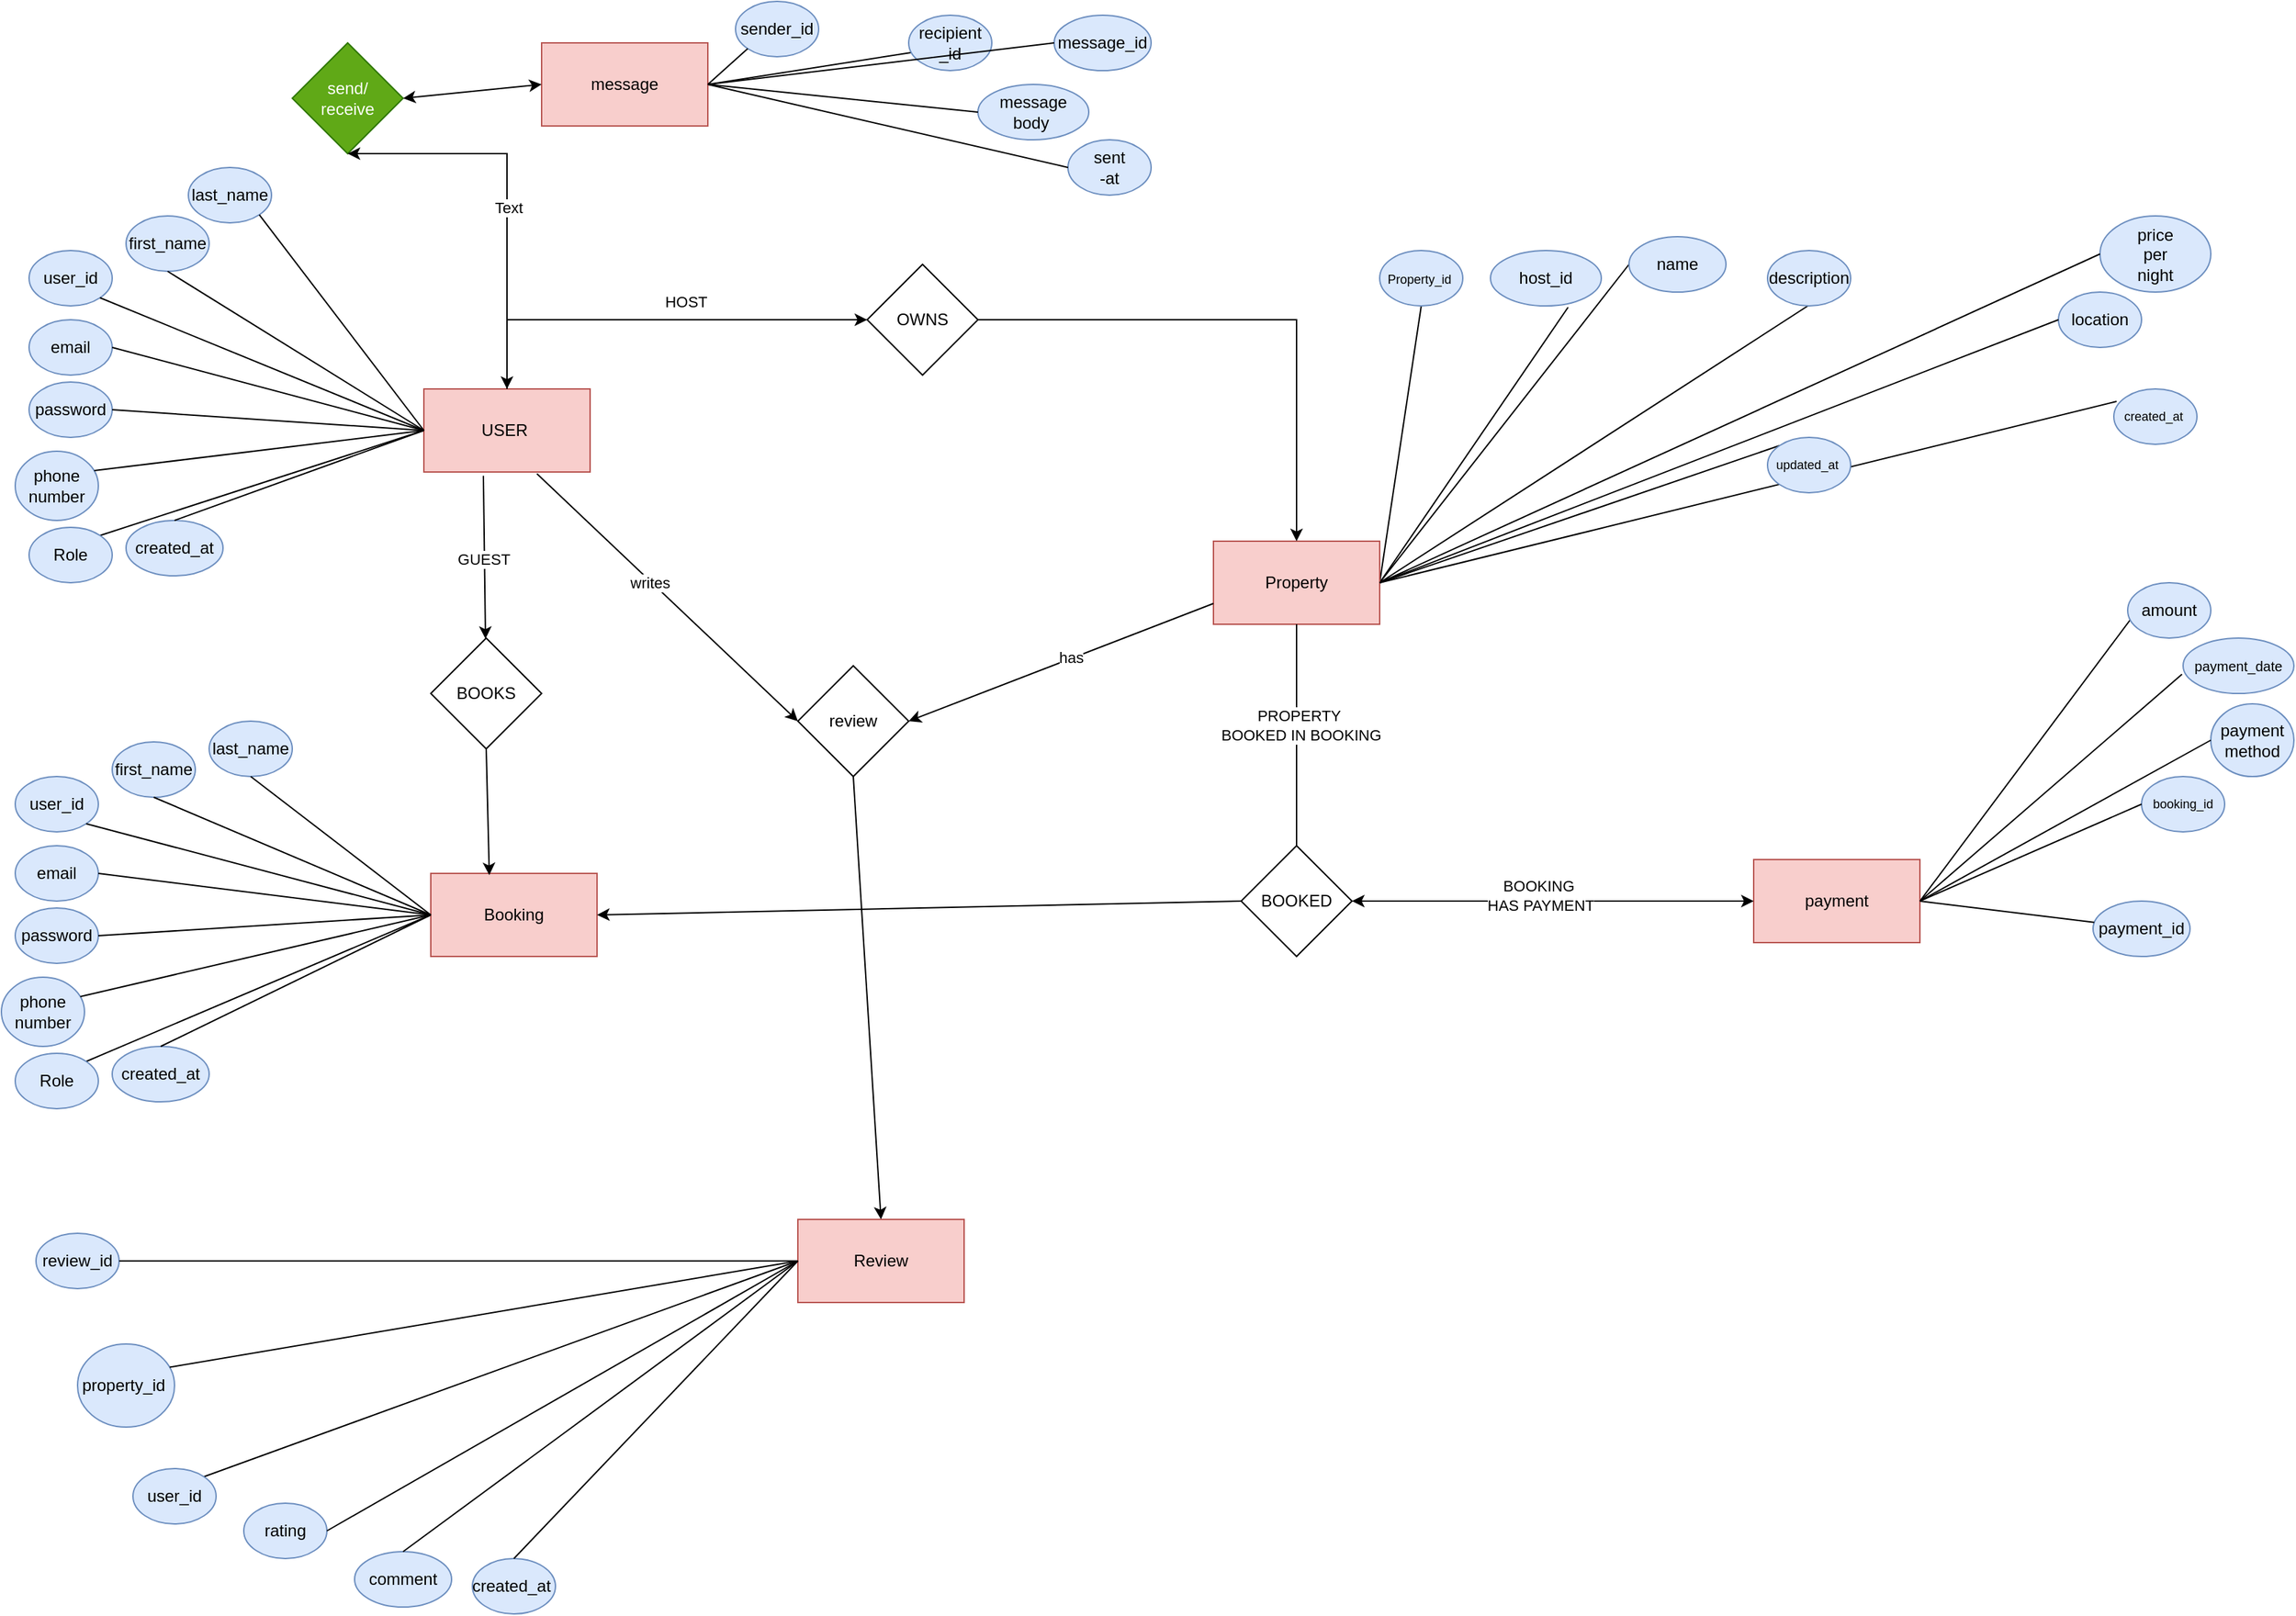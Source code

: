 <mxfile version="27.0.3">
  <diagram name="Page-1" id="lGEV1hWv-OFLLE2CirME">
    <mxGraphModel dx="1157" dy="733" grid="1" gridSize="10" guides="1" tooltips="1" connect="1" arrows="1" fold="1" page="1" pageScale="1" pageWidth="850" pageHeight="1100" math="0" shadow="0">
      <root>
        <mxCell id="0" />
        <mxCell id="1" parent="0" />
        <mxCell id="odD_A38JLa6p7S2N9CNn-136" value="" style="endArrow=classic;html=1;rounded=0;exitX=0.5;exitY=1;exitDx=0;exitDy=0;entryX=0.5;entryY=0;entryDx=0;entryDy=0;" edge="1" parent="1" source="odD_A38JLa6p7S2N9CNn-135" target="odD_A38JLa6p7S2N9CNn-80">
          <mxGeometry width="50" height="50" relative="1" as="geometry">
            <mxPoint x="825" y="810" as="sourcePoint" />
            <mxPoint x="875" y="760" as="targetPoint" />
          </mxGeometry>
        </mxCell>
        <mxCell id="odD_A38JLa6p7S2N9CNn-36" value="" style="endArrow=none;html=1;rounded=0;exitX=0;exitY=0.5;exitDx=0;exitDy=0;entryX=0;entryY=0.5;entryDx=0;entryDy=0;" edge="1" parent="1" source="odD_A38JLa6p7S2N9CNn-30" target="odD_A38JLa6p7S2N9CNn-23">
          <mxGeometry width="50" height="50" relative="1" as="geometry">
            <mxPoint x="335" y="555" as="sourcePoint" />
            <mxPoint x="461.98" y="637.02" as="targetPoint" />
            <Array as="points" />
          </mxGeometry>
        </mxCell>
        <mxCell id="odD_A38JLa6p7S2N9CNn-35" value="" style="endArrow=none;html=1;rounded=0;exitX=0.7;exitY=1.025;exitDx=0;exitDy=0;entryX=0;entryY=0.5;entryDx=0;entryDy=0;exitPerimeter=0;" edge="1" parent="1" source="odD_A38JLa6p7S2N9CNn-28" target="odD_A38JLa6p7S2N9CNn-23">
          <mxGeometry width="50" height="50" relative="1" as="geometry">
            <mxPoint x="398.02" y="382.98" as="sourcePoint" />
            <mxPoint x="525" y="465" as="targetPoint" />
            <Array as="points" />
          </mxGeometry>
        </mxCell>
        <mxCell id="odD_A38JLa6p7S2N9CNn-33" value="" style="endArrow=none;html=1;rounded=0;exitX=0.5;exitY=1;exitDx=0;exitDy=0;entryX=0;entryY=0.5;entryDx=0;entryDy=0;" edge="1" parent="1" source="odD_A38JLa6p7S2N9CNn-26" target="odD_A38JLa6p7S2N9CNn-23">
          <mxGeometry width="50" height="50" relative="1" as="geometry">
            <mxPoint x="425" y="335" as="sourcePoint" />
            <mxPoint x="445" y="475" as="targetPoint" />
            <Array as="points" />
          </mxGeometry>
        </mxCell>
        <mxCell id="odD_A38JLa6p7S2N9CNn-43" value="" style="endArrow=none;html=1;rounded=0;entryX=0.033;entryY=0.225;entryDx=0;entryDy=0;exitX=0;exitY=0.5;exitDx=0;exitDy=0;entryPerimeter=0;" edge="1" parent="1" source="odD_A38JLa6p7S2N9CNn-23" target="odD_A38JLa6p7S2N9CNn-29">
          <mxGeometry width="50" height="50" relative="1" as="geometry">
            <mxPoint x="805" y="375" as="sourcePoint" />
            <mxPoint x="964" y="436" as="targetPoint" />
            <Array as="points" />
          </mxGeometry>
        </mxCell>
        <mxCell id="odD_A38JLa6p7S2N9CNn-40" value="" style="endArrow=none;html=1;rounded=0;entryX=0;entryY=0;entryDx=0;entryDy=0;exitX=0;exitY=0.5;exitDx=0;exitDy=0;" edge="1" parent="1" source="odD_A38JLa6p7S2N9CNn-23" target="odD_A38JLa6p7S2N9CNn-39">
          <mxGeometry width="50" height="50" relative="1" as="geometry">
            <mxPoint x="875" y="435" as="sourcePoint" />
            <mxPoint x="1065" y="515" as="targetPoint" />
            <Array as="points" />
          </mxGeometry>
        </mxCell>
        <mxCell id="odD_A38JLa6p7S2N9CNn-37" value="" style="endArrow=none;html=1;rounded=0;exitX=1;exitY=0.5;exitDx=0;exitDy=0;entryX=0;entryY=0.5;entryDx=0;entryDy=0;" edge="1" parent="1" source="odD_A38JLa6p7S2N9CNn-27" target="odD_A38JLa6p7S2N9CNn-23">
          <mxGeometry width="50" height="50" relative="1" as="geometry">
            <mxPoint x="418.02" y="402.98" as="sourcePoint" />
            <mxPoint x="545" y="485" as="targetPoint" />
            <Array as="points" />
          </mxGeometry>
        </mxCell>
        <mxCell id="odD_A38JLa6p7S2N9CNn-10" value="" style="endArrow=none;html=1;rounded=0;entryX=1;entryY=0;entryDx=0;entryDy=0;exitX=0;exitY=0.5;exitDx=0;exitDy=0;" edge="1" parent="1" source="HhwE2IefwVXbn9e1Ju-8-1" target="HhwE2IefwVXbn9e1Ju-8-9">
          <mxGeometry width="50" height="50" relative="1" as="geometry">
            <mxPoint x="290" y="465" as="sourcePoint" />
            <mxPoint x="120" y="575" as="targetPoint" />
            <Array as="points" />
          </mxGeometry>
        </mxCell>
        <mxCell id="HhwE2IefwVXbn9e1Ju-8-1" value="USER&amp;nbsp;" style="rounded=0;whiteSpace=wrap;html=1;fillColor=#f8cecc;strokeColor=#b85450;" parent="1" vertex="1">
          <mxGeometry x="325" y="410" width="120" height="60" as="geometry" />
        </mxCell>
        <mxCell id="HhwE2IefwVXbn9e1Ju-8-2" value="user_id" style="ellipse;whiteSpace=wrap;html=1;fillColor=#dae8fc;strokeColor=#6c8ebf;" parent="1" vertex="1">
          <mxGeometry x="40" y="310" width="60" height="40" as="geometry" />
        </mxCell>
        <mxCell id="HhwE2IefwVXbn9e1Ju-8-3" value="email" style="ellipse;whiteSpace=wrap;html=1;fillColor=#dae8fc;strokeColor=#6c8ebf;" parent="1" vertex="1">
          <mxGeometry x="40" y="360" width="60" height="40" as="geometry" />
        </mxCell>
        <mxCell id="HhwE2IefwVXbn9e1Ju-8-6" value="first_name" style="ellipse;whiteSpace=wrap;html=1;fillColor=#dae8fc;strokeColor=#6c8ebf;" parent="1" vertex="1">
          <mxGeometry x="110" y="285" width="60" height="40" as="geometry" />
        </mxCell>
        <mxCell id="HhwE2IefwVXbn9e1Ju-8-7" value="password" style="ellipse;whiteSpace=wrap;html=1;fillColor=#dae8fc;strokeColor=#6c8ebf;" parent="1" vertex="1">
          <mxGeometry x="40" y="405" width="60" height="40" as="geometry" />
        </mxCell>
        <mxCell id="HhwE2IefwVXbn9e1Ju-8-8" value="phone&lt;div&gt;number&lt;/div&gt;" style="ellipse;whiteSpace=wrap;html=1;fillColor=#dae8fc;strokeColor=#6c8ebf;" parent="1" vertex="1">
          <mxGeometry x="30" y="455" width="60" height="50" as="geometry" />
        </mxCell>
        <mxCell id="HhwE2IefwVXbn9e1Ju-8-9" value="Role" style="ellipse;whiteSpace=wrap;html=1;fillColor=#dae8fc;strokeColor=#6c8ebf;" parent="1" vertex="1">
          <mxGeometry x="40" y="510" width="60" height="40" as="geometry" />
        </mxCell>
        <mxCell id="HhwE2IefwVXbn9e1Ju-8-10" value="created_at" style="ellipse;whiteSpace=wrap;html=1;fillColor=#dae8fc;strokeColor=#6c8ebf;" parent="1" vertex="1">
          <mxGeometry x="110" y="505" width="70" height="40" as="geometry" />
        </mxCell>
        <mxCell id="odD_A38JLa6p7S2N9CNn-1" value="last_name" style="ellipse;whiteSpace=wrap;html=1;fillColor=#dae8fc;strokeColor=#6c8ebf;" vertex="1" parent="1">
          <mxGeometry x="155" y="250" width="60" height="40" as="geometry" />
        </mxCell>
        <mxCell id="odD_A38JLa6p7S2N9CNn-3" value="" style="endArrow=none;html=1;rounded=0;exitX=1;exitY=1;exitDx=0;exitDy=0;entryX=0;entryY=0.5;entryDx=0;entryDy=0;" edge="1" parent="1" source="odD_A38JLa6p7S2N9CNn-1" target="HhwE2IefwVXbn9e1Ju-8-1">
          <mxGeometry width="50" height="50" relative="1" as="geometry">
            <mxPoint x="210" y="310" as="sourcePoint" />
            <mxPoint x="456.98" y="407.02" as="targetPoint" />
            <Array as="points" />
          </mxGeometry>
        </mxCell>
        <mxCell id="odD_A38JLa6p7S2N9CNn-4" value="" style="endArrow=none;html=1;rounded=0;exitX=1;exitY=1;exitDx=0;exitDy=0;entryX=0;entryY=0.5;entryDx=0;entryDy=0;" edge="1" parent="1" source="HhwE2IefwVXbn9e1Ju-8-2" target="HhwE2IefwVXbn9e1Ju-8-1">
          <mxGeometry width="50" height="50" relative="1" as="geometry">
            <mxPoint x="110.98" y="363" as="sourcePoint" />
            <mxPoint x="250" y="455" as="targetPoint" />
            <Array as="points" />
          </mxGeometry>
        </mxCell>
        <mxCell id="odD_A38JLa6p7S2N9CNn-5" value="" style="endArrow=none;html=1;rounded=0;exitX=0.5;exitY=1;exitDx=0;exitDy=0;entryX=0;entryY=0.5;entryDx=0;entryDy=0;" edge="1" parent="1" source="HhwE2IefwVXbn9e1Ju-8-6" target="HhwE2IefwVXbn9e1Ju-8-1">
          <mxGeometry width="50" height="50" relative="1" as="geometry">
            <mxPoint x="240" y="325" as="sourcePoint" />
            <mxPoint x="260" y="465" as="targetPoint" />
            <Array as="points" />
          </mxGeometry>
        </mxCell>
        <mxCell id="odD_A38JLa6p7S2N9CNn-6" value="" style="endArrow=none;html=1;rounded=0;exitX=1;exitY=0.5;exitDx=0;exitDy=0;entryX=0;entryY=0.5;entryDx=0;entryDy=0;" edge="1" parent="1" source="HhwE2IefwVXbn9e1Ju-8-3" target="HhwE2IefwVXbn9e1Ju-8-1">
          <mxGeometry width="50" height="50" relative="1" as="geometry">
            <mxPoint x="120" y="395" as="sourcePoint" />
            <mxPoint x="240" y="445" as="targetPoint" />
            <Array as="points" />
          </mxGeometry>
        </mxCell>
        <mxCell id="odD_A38JLa6p7S2N9CNn-7" value="" style="endArrow=none;html=1;rounded=0;exitX=0.95;exitY=0.28;exitDx=0;exitDy=0;entryX=0;entryY=0.5;entryDx=0;entryDy=0;exitPerimeter=0;" edge="1" parent="1" source="HhwE2IefwVXbn9e1Ju-8-8" target="HhwE2IefwVXbn9e1Ju-8-1">
          <mxGeometry width="50" height="50" relative="1" as="geometry">
            <mxPoint x="120" y="495" as="sourcePoint" />
            <mxPoint x="340" y="455" as="targetPoint" />
            <Array as="points" />
          </mxGeometry>
        </mxCell>
        <mxCell id="odD_A38JLa6p7S2N9CNn-8" value="" style="endArrow=none;html=1;rounded=0;exitX=0.5;exitY=0;exitDx=0;exitDy=0;entryX=0;entryY=0.5;entryDx=0;entryDy=0;" edge="1" parent="1" source="HhwE2IefwVXbn9e1Ju-8-10" target="HhwE2IefwVXbn9e1Ju-8-1">
          <mxGeometry width="50" height="50" relative="1" as="geometry">
            <mxPoint x="150" y="545" as="sourcePoint" />
            <mxPoint x="276.98" y="627.02" as="targetPoint" />
            <Array as="points" />
          </mxGeometry>
        </mxCell>
        <mxCell id="odD_A38JLa6p7S2N9CNn-9" value="" style="endArrow=none;html=1;rounded=0;exitX=1;exitY=0.5;exitDx=0;exitDy=0;entryX=0;entryY=0.5;entryDx=0;entryDy=0;" edge="1" parent="1" source="HhwE2IefwVXbn9e1Ju-8-7" target="HhwE2IefwVXbn9e1Ju-8-1">
          <mxGeometry width="50" height="50" relative="1" as="geometry">
            <mxPoint x="120" y="445" as="sourcePoint" />
            <mxPoint x="360" y="475" as="targetPoint" />
            <Array as="points" />
          </mxGeometry>
        </mxCell>
        <mxCell id="odD_A38JLa6p7S2N9CNn-23" value="Property" style="rounded=0;whiteSpace=wrap;html=1;fillColor=#f8cecc;strokeColor=#b85450;direction=west;" vertex="1" parent="1">
          <mxGeometry x="895" y="520" width="120" height="60" as="geometry" />
        </mxCell>
        <mxCell id="odD_A38JLa6p7S2N9CNn-24" value="location" style="ellipse;whiteSpace=wrap;html=1;fillColor=#dae8fc;strokeColor=#6c8ebf;" vertex="1" parent="1">
          <mxGeometry x="1505" y="340" width="60" height="40" as="geometry" />
        </mxCell>
        <mxCell id="odD_A38JLa6p7S2N9CNn-25" value="price&lt;div&gt;per&lt;/div&gt;&lt;div&gt;night&lt;/div&gt;" style="ellipse;whiteSpace=wrap;html=1;fillColor=#dae8fc;strokeColor=#6c8ebf;" vertex="1" parent="1">
          <mxGeometry x="1535" y="285" width="80" height="55" as="geometry" />
        </mxCell>
        <mxCell id="odD_A38JLa6p7S2N9CNn-26" value="&lt;font style=&quot;font-size: 9px;&quot;&gt;Property_id&amp;nbsp;&lt;/font&gt;" style="ellipse;whiteSpace=wrap;html=1;fillColor=#dae8fc;strokeColor=#6c8ebf;" vertex="1" parent="1">
          <mxGeometry x="1015" y="310" width="60" height="40" as="geometry" />
        </mxCell>
        <mxCell id="odD_A38JLa6p7S2N9CNn-27" value="description" style="ellipse;whiteSpace=wrap;html=1;fillColor=#dae8fc;strokeColor=#6c8ebf;" vertex="1" parent="1">
          <mxGeometry x="1295" y="310" width="60" height="40" as="geometry" />
        </mxCell>
        <mxCell id="odD_A38JLa6p7S2N9CNn-28" value="host_id" style="ellipse;whiteSpace=wrap;html=1;fillColor=#dae8fc;strokeColor=#6c8ebf;" vertex="1" parent="1">
          <mxGeometry x="1095" y="310" width="80" height="40" as="geometry" />
        </mxCell>
        <mxCell id="odD_A38JLa6p7S2N9CNn-29" value="created_at&amp;nbsp;" style="ellipse;whiteSpace=wrap;html=1;fillColor=#dae8fc;strokeColor=#6c8ebf;fontSize=9;" vertex="1" parent="1">
          <mxGeometry x="1545" y="410" width="60" height="40" as="geometry" />
        </mxCell>
        <mxCell id="odD_A38JLa6p7S2N9CNn-30" value="name" style="ellipse;whiteSpace=wrap;html=1;fillColor=#dae8fc;strokeColor=#6c8ebf;" vertex="1" parent="1">
          <mxGeometry x="1195" y="300" width="70" height="40" as="geometry" />
        </mxCell>
        <mxCell id="odD_A38JLa6p7S2N9CNn-32" value="" style="endArrow=none;html=1;rounded=0;exitX=0;exitY=0.5;exitDx=0;exitDy=0;entryX=0;entryY=0.5;entryDx=0;entryDy=0;" edge="1" parent="1" source="odD_A38JLa6p7S2N9CNn-24" target="odD_A38JLa6p7S2N9CNn-23">
          <mxGeometry width="50" height="50" relative="1" as="geometry">
            <mxPoint x="368.02" y="352.98" as="sourcePoint" />
            <mxPoint x="435" y="465" as="targetPoint" />
            <Array as="points" />
          </mxGeometry>
        </mxCell>
        <mxCell id="odD_A38JLa6p7S2N9CNn-34" value="" style="endArrow=none;html=1;rounded=0;exitX=0;exitY=0.5;exitDx=0;exitDy=0;entryX=0;entryY=0.5;entryDx=0;entryDy=0;" edge="1" parent="1" source="odD_A38JLa6p7S2N9CNn-25" target="odD_A38JLa6p7S2N9CNn-23">
          <mxGeometry width="50" height="50" relative="1" as="geometry">
            <mxPoint x="315" y="363.99" as="sourcePoint" />
            <mxPoint x="425" y="455" as="targetPoint" />
            <Array as="points" />
          </mxGeometry>
        </mxCell>
        <mxCell id="odD_A38JLa6p7S2N9CNn-39" value="updated_at&amp;nbsp;" style="ellipse;whiteSpace=wrap;html=1;fillColor=#dae8fc;strokeColor=#6c8ebf;fontSize=9;" vertex="1" parent="1">
          <mxGeometry x="1295" y="445" width="60" height="40" as="geometry" />
        </mxCell>
        <mxCell id="odD_A38JLa6p7S2N9CNn-44" value="" style="endArrow=none;html=1;rounded=0;entryX=1;entryY=0;entryDx=0;entryDy=0;exitX=0;exitY=0.5;exitDx=0;exitDy=0;" edge="1" parent="1" source="odD_A38JLa6p7S2N9CNn-45" target="odD_A38JLa6p7S2N9CNn-51">
          <mxGeometry width="50" height="50" relative="1" as="geometry">
            <mxPoint x="280" y="845" as="sourcePoint" />
            <mxPoint x="110" y="955" as="targetPoint" />
            <Array as="points" />
          </mxGeometry>
        </mxCell>
        <mxCell id="odD_A38JLa6p7S2N9CNn-45" value="Booking" style="rounded=0;whiteSpace=wrap;html=1;fillColor=#f8cecc;strokeColor=#b85450;" vertex="1" parent="1">
          <mxGeometry x="330" y="760" width="120" height="60" as="geometry" />
        </mxCell>
        <mxCell id="odD_A38JLa6p7S2N9CNn-46" value="user_id" style="ellipse;whiteSpace=wrap;html=1;fillColor=#dae8fc;strokeColor=#6c8ebf;" vertex="1" parent="1">
          <mxGeometry x="30" y="690" width="60" height="40" as="geometry" />
        </mxCell>
        <mxCell id="odD_A38JLa6p7S2N9CNn-47" value="email" style="ellipse;whiteSpace=wrap;html=1;fillColor=#dae8fc;strokeColor=#6c8ebf;" vertex="1" parent="1">
          <mxGeometry x="30" y="740" width="60" height="40" as="geometry" />
        </mxCell>
        <mxCell id="odD_A38JLa6p7S2N9CNn-48" value="first_name" style="ellipse;whiteSpace=wrap;html=1;fillColor=#dae8fc;strokeColor=#6c8ebf;" vertex="1" parent="1">
          <mxGeometry x="100" y="665" width="60" height="40" as="geometry" />
        </mxCell>
        <mxCell id="odD_A38JLa6p7S2N9CNn-49" value="password" style="ellipse;whiteSpace=wrap;html=1;fillColor=#dae8fc;strokeColor=#6c8ebf;" vertex="1" parent="1">
          <mxGeometry x="30" y="785" width="60" height="40" as="geometry" />
        </mxCell>
        <mxCell id="odD_A38JLa6p7S2N9CNn-50" value="phone&lt;div&gt;number&lt;/div&gt;" style="ellipse;whiteSpace=wrap;html=1;fillColor=#dae8fc;strokeColor=#6c8ebf;" vertex="1" parent="1">
          <mxGeometry x="20" y="835" width="60" height="50" as="geometry" />
        </mxCell>
        <mxCell id="odD_A38JLa6p7S2N9CNn-51" value="Role" style="ellipse;whiteSpace=wrap;html=1;fillColor=#dae8fc;strokeColor=#6c8ebf;" vertex="1" parent="1">
          <mxGeometry x="30" y="890" width="60" height="40" as="geometry" />
        </mxCell>
        <mxCell id="odD_A38JLa6p7S2N9CNn-52" value="created_at" style="ellipse;whiteSpace=wrap;html=1;fillColor=#dae8fc;strokeColor=#6c8ebf;" vertex="1" parent="1">
          <mxGeometry x="100" y="885" width="70" height="40" as="geometry" />
        </mxCell>
        <mxCell id="odD_A38JLa6p7S2N9CNn-53" value="last_name" style="ellipse;whiteSpace=wrap;html=1;fillColor=#dae8fc;strokeColor=#6c8ebf;" vertex="1" parent="1">
          <mxGeometry x="170" y="650" width="60" height="40" as="geometry" />
        </mxCell>
        <mxCell id="odD_A38JLa6p7S2N9CNn-54" value="" style="endArrow=none;html=1;rounded=0;exitX=0.5;exitY=1;exitDx=0;exitDy=0;entryX=0;entryY=0.5;entryDx=0;entryDy=0;" edge="1" parent="1" source="odD_A38JLa6p7S2N9CNn-53" target="odD_A38JLa6p7S2N9CNn-45">
          <mxGeometry width="50" height="50" relative="1" as="geometry">
            <mxPoint x="200" y="695" as="sourcePoint" />
            <mxPoint x="446.98" y="787.02" as="targetPoint" />
            <Array as="points" />
          </mxGeometry>
        </mxCell>
        <mxCell id="odD_A38JLa6p7S2N9CNn-55" value="" style="endArrow=none;html=1;rounded=0;exitX=1;exitY=1;exitDx=0;exitDy=0;entryX=0;entryY=0.5;entryDx=0;entryDy=0;" edge="1" parent="1" source="odD_A38JLa6p7S2N9CNn-46" target="odD_A38JLa6p7S2N9CNn-45">
          <mxGeometry width="50" height="50" relative="1" as="geometry">
            <mxPoint x="100.98" y="743" as="sourcePoint" />
            <mxPoint x="240" y="835" as="targetPoint" />
            <Array as="points" />
          </mxGeometry>
        </mxCell>
        <mxCell id="odD_A38JLa6p7S2N9CNn-56" value="" style="endArrow=none;html=1;rounded=0;exitX=0.5;exitY=1;exitDx=0;exitDy=0;entryX=0;entryY=0.5;entryDx=0;entryDy=0;" edge="1" parent="1" source="odD_A38JLa6p7S2N9CNn-48" target="odD_A38JLa6p7S2N9CNn-45">
          <mxGeometry width="50" height="50" relative="1" as="geometry">
            <mxPoint x="230" y="705" as="sourcePoint" />
            <mxPoint x="250" y="845" as="targetPoint" />
            <Array as="points" />
          </mxGeometry>
        </mxCell>
        <mxCell id="odD_A38JLa6p7S2N9CNn-57" value="" style="endArrow=none;html=1;rounded=0;exitX=1;exitY=0.5;exitDx=0;exitDy=0;entryX=0;entryY=0.5;entryDx=0;entryDy=0;" edge="1" parent="1" source="odD_A38JLa6p7S2N9CNn-47" target="odD_A38JLa6p7S2N9CNn-45">
          <mxGeometry width="50" height="50" relative="1" as="geometry">
            <mxPoint x="110" y="775" as="sourcePoint" />
            <mxPoint x="230" y="825" as="targetPoint" />
            <Array as="points" />
          </mxGeometry>
        </mxCell>
        <mxCell id="odD_A38JLa6p7S2N9CNn-58" value="" style="endArrow=none;html=1;rounded=0;exitX=0.95;exitY=0.28;exitDx=0;exitDy=0;entryX=0;entryY=0.5;entryDx=0;entryDy=0;exitPerimeter=0;" edge="1" parent="1" source="odD_A38JLa6p7S2N9CNn-50" target="odD_A38JLa6p7S2N9CNn-45">
          <mxGeometry width="50" height="50" relative="1" as="geometry">
            <mxPoint x="110" y="875" as="sourcePoint" />
            <mxPoint x="330" y="835" as="targetPoint" />
            <Array as="points" />
          </mxGeometry>
        </mxCell>
        <mxCell id="odD_A38JLa6p7S2N9CNn-59" value="" style="endArrow=none;html=1;rounded=0;exitX=0.5;exitY=0;exitDx=0;exitDy=0;entryX=0;entryY=0.5;entryDx=0;entryDy=0;" edge="1" parent="1" source="odD_A38JLa6p7S2N9CNn-52" target="odD_A38JLa6p7S2N9CNn-45">
          <mxGeometry width="50" height="50" relative="1" as="geometry">
            <mxPoint x="140" y="925" as="sourcePoint" />
            <mxPoint x="266.98" y="1007.02" as="targetPoint" />
            <Array as="points" />
          </mxGeometry>
        </mxCell>
        <mxCell id="odD_A38JLa6p7S2N9CNn-60" value="" style="endArrow=none;html=1;rounded=0;exitX=1;exitY=0.5;exitDx=0;exitDy=0;entryX=0;entryY=0.5;entryDx=0;entryDy=0;" edge="1" parent="1" source="odD_A38JLa6p7S2N9CNn-49" target="odD_A38JLa6p7S2N9CNn-45">
          <mxGeometry width="50" height="50" relative="1" as="geometry">
            <mxPoint x="110" y="825" as="sourcePoint" />
            <mxPoint x="350" y="855" as="targetPoint" />
            <Array as="points" />
          </mxGeometry>
        </mxCell>
        <mxCell id="odD_A38JLa6p7S2N9CNn-63" value="" style="endArrow=none;html=1;rounded=0;exitX=0.028;exitY=0.675;exitDx=0;exitDy=0;entryX=0;entryY=0.5;entryDx=0;entryDy=0;exitPerimeter=0;" edge="1" parent="1" source="odD_A38JLa6p7S2N9CNn-68" target="odD_A38JLa6p7S2N9CNn-64">
          <mxGeometry width="50" height="50" relative="1" as="geometry">
            <mxPoint x="778.02" y="772.98" as="sourcePoint" />
            <mxPoint x="905" y="855" as="targetPoint" />
            <Array as="points" />
          </mxGeometry>
        </mxCell>
        <mxCell id="odD_A38JLa6p7S2N9CNn-64" value="payment" style="rounded=0;whiteSpace=wrap;html=1;fillColor=#f8cecc;strokeColor=#b85450;direction=west;" vertex="1" parent="1">
          <mxGeometry x="1285" y="750" width="120" height="60" as="geometry" />
        </mxCell>
        <mxCell id="odD_A38JLa6p7S2N9CNn-65" value="payment&lt;div&gt;method&lt;/div&gt;" style="ellipse;whiteSpace=wrap;html=1;fillColor=#dae8fc;strokeColor=#6c8ebf;" vertex="1" parent="1">
          <mxGeometry x="1615" y="637.5" width="60" height="52.5" as="geometry" />
        </mxCell>
        <mxCell id="odD_A38JLa6p7S2N9CNn-67" value="booking_id" style="ellipse;whiteSpace=wrap;html=1;fillColor=#dae8fc;strokeColor=#6c8ebf;fontSize=9;" vertex="1" parent="1">
          <mxGeometry x="1565" y="690" width="60" height="40" as="geometry" />
        </mxCell>
        <mxCell id="odD_A38JLa6p7S2N9CNn-68" value="amount" style="ellipse;whiteSpace=wrap;html=1;fillColor=#dae8fc;strokeColor=#6c8ebf;" vertex="1" parent="1">
          <mxGeometry x="1555" y="550" width="60" height="40" as="geometry" />
        </mxCell>
        <mxCell id="odD_A38JLa6p7S2N9CNn-69" value="payment_date" style="ellipse;whiteSpace=wrap;html=1;fillColor=#dae8fc;strokeColor=#6c8ebf;fontSize=10;" vertex="1" parent="1">
          <mxGeometry x="1595" y="590" width="80" height="40" as="geometry" />
        </mxCell>
        <mxCell id="odD_A38JLa6p7S2N9CNn-71" value="payment_id" style="ellipse;whiteSpace=wrap;html=1;fillColor=#dae8fc;strokeColor=#6c8ebf;" vertex="1" parent="1">
          <mxGeometry x="1530" y="780" width="70" height="40" as="geometry" />
        </mxCell>
        <mxCell id="odD_A38JLa6p7S2N9CNn-72" value="" style="endArrow=none;html=1;rounded=0;exitX=0;exitY=0.5;exitDx=0;exitDy=0;entryX=0;entryY=0.5;entryDx=0;entryDy=0;" edge="1" parent="1" source="odD_A38JLa6p7S2N9CNn-65" target="odD_A38JLa6p7S2N9CNn-64">
          <mxGeometry width="50" height="50" relative="1" as="geometry">
            <mxPoint x="728.02" y="722.98" as="sourcePoint" />
            <mxPoint x="795" y="835" as="targetPoint" />
            <Array as="points" />
          </mxGeometry>
        </mxCell>
        <mxCell id="odD_A38JLa6p7S2N9CNn-73" value="" style="endArrow=none;html=1;rounded=0;exitX=0;exitY=0.5;exitDx=0;exitDy=0;entryX=0;entryY=0.5;entryDx=0;entryDy=0;" edge="1" parent="1" source="odD_A38JLa6p7S2N9CNn-67" target="odD_A38JLa6p7S2N9CNn-64">
          <mxGeometry width="50" height="50" relative="1" as="geometry">
            <mxPoint x="785" y="705" as="sourcePoint" />
            <mxPoint x="805" y="845" as="targetPoint" />
            <Array as="points" />
          </mxGeometry>
        </mxCell>
        <mxCell id="odD_A38JLa6p7S2N9CNn-75" value="" style="endArrow=none;html=1;rounded=0;exitX=-0.01;exitY=0.654;exitDx=0;exitDy=0;entryX=0;entryY=0.5;entryDx=0;entryDy=0;exitPerimeter=0;" edge="1" parent="1" source="odD_A38JLa6p7S2N9CNn-69" target="odD_A38JLa6p7S2N9CNn-64">
          <mxGeometry width="50" height="50" relative="1" as="geometry">
            <mxPoint x="758.02" y="752.98" as="sourcePoint" />
            <mxPoint x="885" y="835" as="targetPoint" />
            <Array as="points" />
          </mxGeometry>
        </mxCell>
        <mxCell id="odD_A38JLa6p7S2N9CNn-76" value="" style="endArrow=none;html=1;rounded=0;exitX=0.012;exitY=0.383;exitDx=0;exitDy=0;entryX=0;entryY=0.5;entryDx=0;entryDy=0;exitPerimeter=0;" edge="1" parent="1" source="odD_A38JLa6p7S2N9CNn-71" target="odD_A38JLa6p7S2N9CNn-64">
          <mxGeometry width="50" height="50" relative="1" as="geometry">
            <mxPoint x="695" y="925" as="sourcePoint" />
            <mxPoint x="821.98" y="1007.02" as="targetPoint" />
            <Array as="points" />
          </mxGeometry>
        </mxCell>
        <mxCell id="odD_A38JLa6p7S2N9CNn-79" value="" style="endArrow=none;html=1;rounded=0;entryX=1;entryY=0;entryDx=0;entryDy=0;exitX=0;exitY=0.5;exitDx=0;exitDy=0;" edge="1" parent="1" source="odD_A38JLa6p7S2N9CNn-80" target="odD_A38JLa6p7S2N9CNn-86">
          <mxGeometry width="50" height="50" relative="1" as="geometry">
            <mxPoint x="635" y="975" as="sourcePoint" />
            <mxPoint x="465" y="1085" as="targetPoint" />
            <Array as="points" />
          </mxGeometry>
        </mxCell>
        <mxCell id="odD_A38JLa6p7S2N9CNn-80" value="Review" style="rounded=0;whiteSpace=wrap;html=1;fillColor=#f8cecc;strokeColor=#b85450;direction=east;" vertex="1" parent="1">
          <mxGeometry x="595" y="1010" width="120" height="60" as="geometry" />
        </mxCell>
        <mxCell id="odD_A38JLa6p7S2N9CNn-82" value="created_at&amp;nbsp;" style="ellipse;whiteSpace=wrap;html=1;fillColor=#dae8fc;strokeColor=#6c8ebf;direction=east;" vertex="1" parent="1">
          <mxGeometry x="360" y="1255" width="60" height="40" as="geometry" />
        </mxCell>
        <mxCell id="odD_A38JLa6p7S2N9CNn-84" value="rating" style="ellipse;whiteSpace=wrap;html=1;fillColor=#dae8fc;strokeColor=#6c8ebf;direction=east;" vertex="1" parent="1">
          <mxGeometry x="195" y="1215" width="60" height="40" as="geometry" />
        </mxCell>
        <mxCell id="odD_A38JLa6p7S2N9CNn-85" value="property_id&amp;nbsp;" style="ellipse;whiteSpace=wrap;html=1;fillColor=#dae8fc;strokeColor=#6c8ebf;direction=east;" vertex="1" parent="1">
          <mxGeometry x="75" y="1100" width="70" height="60" as="geometry" />
        </mxCell>
        <mxCell id="odD_A38JLa6p7S2N9CNn-86" value="user_id" style="ellipse;whiteSpace=wrap;html=1;fillColor=#dae8fc;strokeColor=#6c8ebf;direction=east;" vertex="1" parent="1">
          <mxGeometry x="115" y="1190" width="60" height="40" as="geometry" />
        </mxCell>
        <mxCell id="odD_A38JLa6p7S2N9CNn-87" value="comment" style="ellipse;whiteSpace=wrap;html=1;fillColor=#dae8fc;strokeColor=#6c8ebf;direction=east;" vertex="1" parent="1">
          <mxGeometry x="275" y="1250" width="70" height="40" as="geometry" />
        </mxCell>
        <mxCell id="odD_A38JLa6p7S2N9CNn-88" value="review_id" style="ellipse;whiteSpace=wrap;html=1;fillColor=#dae8fc;strokeColor=#6c8ebf;direction=east;" vertex="1" parent="1">
          <mxGeometry x="45" y="1020" width="60" height="40" as="geometry" />
        </mxCell>
        <mxCell id="odD_A38JLa6p7S2N9CNn-89" value="" style="endArrow=none;html=1;rounded=0;exitX=1;exitY=0.5;exitDx=0;exitDy=0;entryX=0;entryY=0.5;entryDx=0;entryDy=0;" edge="1" parent="1" source="odD_A38JLa6p7S2N9CNn-88" target="odD_A38JLa6p7S2N9CNn-80">
          <mxGeometry width="50" height="50" relative="1" as="geometry">
            <mxPoint x="555" y="825" as="sourcePoint" />
            <mxPoint x="801.98" y="917.02" as="targetPoint" />
            <Array as="points" />
          </mxGeometry>
        </mxCell>
        <mxCell id="odD_A38JLa6p7S2N9CNn-92" value="" style="endArrow=none;html=1;rounded=0;exitX=0.5;exitY=0;exitDx=0;exitDy=0;entryX=0;entryY=0.5;entryDx=0;entryDy=0;" edge="1" parent="1" source="odD_A38JLa6p7S2N9CNn-82" target="odD_A38JLa6p7S2N9CNn-80">
          <mxGeometry width="50" height="50" relative="1" as="geometry">
            <mxPoint x="465" y="905" as="sourcePoint" />
            <mxPoint x="585" y="955" as="targetPoint" />
            <Array as="points" />
          </mxGeometry>
        </mxCell>
        <mxCell id="odD_A38JLa6p7S2N9CNn-93" value="" style="endArrow=none;html=1;rounded=0;exitX=0.95;exitY=0.28;exitDx=0;exitDy=0;entryX=0;entryY=0.5;entryDx=0;entryDy=0;exitPerimeter=0;" edge="1" parent="1" source="odD_A38JLa6p7S2N9CNn-85" target="odD_A38JLa6p7S2N9CNn-80">
          <mxGeometry width="50" height="50" relative="1" as="geometry">
            <mxPoint x="465" y="1005" as="sourcePoint" />
            <mxPoint x="685" y="965" as="targetPoint" />
            <Array as="points" />
          </mxGeometry>
        </mxCell>
        <mxCell id="odD_A38JLa6p7S2N9CNn-94" value="" style="endArrow=none;html=1;rounded=0;exitX=0.5;exitY=0;exitDx=0;exitDy=0;entryX=0;entryY=0.5;entryDx=0;entryDy=0;" edge="1" parent="1" source="odD_A38JLa6p7S2N9CNn-87" target="odD_A38JLa6p7S2N9CNn-80">
          <mxGeometry width="50" height="50" relative="1" as="geometry">
            <mxPoint x="495" y="1055" as="sourcePoint" />
            <mxPoint x="621.98" y="1137.02" as="targetPoint" />
            <Array as="points" />
          </mxGeometry>
        </mxCell>
        <mxCell id="odD_A38JLa6p7S2N9CNn-95" value="" style="endArrow=none;html=1;rounded=0;exitX=1;exitY=0.5;exitDx=0;exitDy=0;entryX=0;entryY=0.5;entryDx=0;entryDy=0;" edge="1" parent="1" source="odD_A38JLa6p7S2N9CNn-84" target="odD_A38JLa6p7S2N9CNn-80">
          <mxGeometry width="50" height="50" relative="1" as="geometry">
            <mxPoint x="465" y="955" as="sourcePoint" />
            <mxPoint x="705" y="985" as="targetPoint" />
            <Array as="points" />
          </mxGeometry>
        </mxCell>
        <mxCell id="odD_A38JLa6p7S2N9CNn-99" value="" style="endArrow=none;html=1;rounded=0;exitX=0.028;exitY=0.675;exitDx=0;exitDy=0;entryX=0;entryY=0.5;entryDx=0;entryDy=0;exitPerimeter=0;" edge="1" parent="1" source="odD_A38JLa6p7S2N9CNn-104" target="odD_A38JLa6p7S2N9CNn-100">
          <mxGeometry width="50" height="50" relative="1" as="geometry">
            <mxPoint x="28.02" y="292.98" as="sourcePoint" />
            <mxPoint x="155" y="375" as="targetPoint" />
            <Array as="points" />
          </mxGeometry>
        </mxCell>
        <mxCell id="odD_A38JLa6p7S2N9CNn-100" value="message" style="rounded=0;whiteSpace=wrap;html=1;fillColor=#f8cecc;strokeColor=#b85450;direction=west;" vertex="1" parent="1">
          <mxGeometry x="410" y="160" width="120" height="60" as="geometry" />
        </mxCell>
        <mxCell id="odD_A38JLa6p7S2N9CNn-101" value="sent&lt;div&gt;-at&lt;/div&gt;" style="ellipse;whiteSpace=wrap;html=1;fillColor=#dae8fc;strokeColor=#6c8ebf;" vertex="1" parent="1">
          <mxGeometry x="790" y="230" width="60" height="40" as="geometry" />
        </mxCell>
        <mxCell id="odD_A38JLa6p7S2N9CNn-103" value="sender_id" style="ellipse;whiteSpace=wrap;html=1;fillColor=#dae8fc;strokeColor=#6c8ebf;" vertex="1" parent="1">
          <mxGeometry x="550" y="130" width="60" height="40" as="geometry" />
        </mxCell>
        <mxCell id="odD_A38JLa6p7S2N9CNn-104" value="recipient _id" style="ellipse;whiteSpace=wrap;html=1;fillColor=#dae8fc;strokeColor=#6c8ebf;" vertex="1" parent="1">
          <mxGeometry x="675" y="140" width="60" height="40" as="geometry" />
        </mxCell>
        <mxCell id="odD_A38JLa6p7S2N9CNn-105" value="message&lt;div&gt;body&amp;nbsp;&lt;/div&gt;" style="ellipse;whiteSpace=wrap;html=1;fillColor=#dae8fc;strokeColor=#6c8ebf;" vertex="1" parent="1">
          <mxGeometry x="725" y="190" width="80" height="40" as="geometry" />
        </mxCell>
        <mxCell id="odD_A38JLa6p7S2N9CNn-107" value="message_id" style="ellipse;whiteSpace=wrap;html=1;fillColor=#dae8fc;strokeColor=#6c8ebf;" vertex="1" parent="1">
          <mxGeometry x="780" y="140" width="70" height="40" as="geometry" />
        </mxCell>
        <mxCell id="odD_A38JLa6p7S2N9CNn-108" value="" style="endArrow=none;html=1;rounded=0;exitX=0;exitY=0.5;exitDx=0;exitDy=0;entryX=0;entryY=0.5;entryDx=0;entryDy=0;" edge="1" parent="1" source="odD_A38JLa6p7S2N9CNn-101" target="odD_A38JLa6p7S2N9CNn-100">
          <mxGeometry width="50" height="50" relative="1" as="geometry">
            <mxPoint x="-21.98" y="242.98" as="sourcePoint" />
            <mxPoint x="45" y="355" as="targetPoint" />
            <Array as="points" />
          </mxGeometry>
        </mxCell>
        <mxCell id="odD_A38JLa6p7S2N9CNn-109" value="" style="endArrow=none;html=1;rounded=0;exitX=0;exitY=1;exitDx=0;exitDy=0;entryX=0;entryY=0.5;entryDx=0;entryDy=0;" edge="1" parent="1" source="odD_A38JLa6p7S2N9CNn-103" target="odD_A38JLa6p7S2N9CNn-100">
          <mxGeometry width="50" height="50" relative="1" as="geometry">
            <mxPoint x="35" y="225" as="sourcePoint" />
            <mxPoint x="55" y="365" as="targetPoint" />
            <Array as="points" />
          </mxGeometry>
        </mxCell>
        <mxCell id="odD_A38JLa6p7S2N9CNn-111" value="" style="endArrow=none;html=1;rounded=0;exitX=0;exitY=0.5;exitDx=0;exitDy=0;entryX=0;entryY=0.5;entryDx=0;entryDy=0;" edge="1" parent="1" source="odD_A38JLa6p7S2N9CNn-105" target="odD_A38JLa6p7S2N9CNn-100">
          <mxGeometry width="50" height="50" relative="1" as="geometry">
            <mxPoint x="8.02" y="272.98" as="sourcePoint" />
            <mxPoint x="135" y="355" as="targetPoint" />
            <Array as="points" />
          </mxGeometry>
        </mxCell>
        <mxCell id="odD_A38JLa6p7S2N9CNn-112" value="" style="endArrow=none;html=1;rounded=0;exitX=0;exitY=0.5;exitDx=0;exitDy=0;entryX=0;entryY=0.5;entryDx=0;entryDy=0;" edge="1" parent="1" source="odD_A38JLa6p7S2N9CNn-107" target="odD_A38JLa6p7S2N9CNn-100">
          <mxGeometry width="50" height="50" relative="1" as="geometry">
            <mxPoint x="-55" y="445" as="sourcePoint" />
            <mxPoint x="71.98" y="527.02" as="targetPoint" />
            <Array as="points" />
          </mxGeometry>
        </mxCell>
        <mxCell id="odD_A38JLa6p7S2N9CNn-120" value="OWNS" style="rhombus;whiteSpace=wrap;html=1;" vertex="1" parent="1">
          <mxGeometry x="645" y="320" width="80" height="80" as="geometry" />
        </mxCell>
        <mxCell id="odD_A38JLa6p7S2N9CNn-121" value="" style="endArrow=classic;html=1;rounded=0;exitX=0.5;exitY=0;exitDx=0;exitDy=0;entryX=0;entryY=0.5;entryDx=0;entryDy=0;" edge="1" parent="1" source="HhwE2IefwVXbn9e1Ju-8-1" target="odD_A38JLa6p7S2N9CNn-120">
          <mxGeometry width="50" height="50" relative="1" as="geometry">
            <mxPoint x="825" y="520" as="sourcePoint" />
            <mxPoint x="875" y="470" as="targetPoint" />
            <Array as="points">
              <mxPoint x="385" y="360" />
            </Array>
          </mxGeometry>
        </mxCell>
        <mxCell id="odD_A38JLa6p7S2N9CNn-123" value="HOST" style="edgeLabel;html=1;align=center;verticalAlign=middle;resizable=0;points=[];" vertex="1" connectable="0" parent="odD_A38JLa6p7S2N9CNn-121">
          <mxGeometry x="0.153" y="13" relative="1" as="geometry">
            <mxPoint as="offset" />
          </mxGeometry>
        </mxCell>
        <mxCell id="odD_A38JLa6p7S2N9CNn-122" value="" style="endArrow=classic;html=1;rounded=0;exitX=1;exitY=0.5;exitDx=0;exitDy=0;entryX=0.5;entryY=1;entryDx=0;entryDy=0;" edge="1" parent="1" source="odD_A38JLa6p7S2N9CNn-120" target="odD_A38JLa6p7S2N9CNn-23">
          <mxGeometry width="50" height="50" relative="1" as="geometry">
            <mxPoint x="745" y="385" as="sourcePoint" />
            <mxPoint x="1005" y="335" as="targetPoint" />
            <Array as="points">
              <mxPoint x="955" y="360" />
            </Array>
          </mxGeometry>
        </mxCell>
        <mxCell id="odD_A38JLa6p7S2N9CNn-124" value="BOOKS" style="rhombus;whiteSpace=wrap;html=1;" vertex="1" parent="1">
          <mxGeometry x="330" y="590" width="80" height="80" as="geometry" />
        </mxCell>
        <mxCell id="odD_A38JLa6p7S2N9CNn-125" value="" style="endArrow=classic;html=1;rounded=0;exitX=0.358;exitY=1.045;exitDx=0;exitDy=0;exitPerimeter=0;" edge="1" parent="1" source="HhwE2IefwVXbn9e1Ju-8-1" target="odD_A38JLa6p7S2N9CNn-124">
          <mxGeometry width="50" height="50" relative="1" as="geometry">
            <mxPoint x="825" y="660" as="sourcePoint" />
            <mxPoint x="875" y="610" as="targetPoint" />
          </mxGeometry>
        </mxCell>
        <mxCell id="odD_A38JLa6p7S2N9CNn-130" value="GUEST" style="edgeLabel;html=1;align=center;verticalAlign=middle;resizable=0;points=[];" vertex="1" connectable="0" parent="odD_A38JLa6p7S2N9CNn-125">
          <mxGeometry x="0.019" y="-1" relative="1" as="geometry">
            <mxPoint as="offset" />
          </mxGeometry>
        </mxCell>
        <mxCell id="odD_A38JLa6p7S2N9CNn-126" value="" style="endArrow=classic;html=1;rounded=0;exitX=0.5;exitY=1;exitDx=0;exitDy=0;entryX=0.352;entryY=0.021;entryDx=0;entryDy=0;entryPerimeter=0;" edge="1" parent="1" source="odD_A38JLa6p7S2N9CNn-124" target="odD_A38JLa6p7S2N9CNn-45">
          <mxGeometry width="50" height="50" relative="1" as="geometry">
            <mxPoint x="370" y="680" as="sourcePoint" />
            <mxPoint x="370.29" y="763" as="targetPoint" />
          </mxGeometry>
        </mxCell>
        <mxCell id="odD_A38JLa6p7S2N9CNn-127" value="BOOKED" style="rhombus;whiteSpace=wrap;html=1;" vertex="1" parent="1">
          <mxGeometry x="915" y="740" width="80" height="80" as="geometry" />
        </mxCell>
        <mxCell id="odD_A38JLa6p7S2N9CNn-128" value="" style="endArrow=none;html=1;rounded=0;entryX=0.5;entryY=0;entryDx=0;entryDy=0;exitX=0.5;exitY=0;exitDx=0;exitDy=0;exitPerimeter=0;" edge="1" parent="1" source="odD_A38JLa6p7S2N9CNn-127" target="odD_A38JLa6p7S2N9CNn-23">
          <mxGeometry width="50" height="50" relative="1" as="geometry">
            <mxPoint x="955" y="730" as="sourcePoint" />
            <mxPoint x="875" y="610" as="targetPoint" />
          </mxGeometry>
        </mxCell>
        <mxCell id="odD_A38JLa6p7S2N9CNn-134" value="PROPERTY&amp;nbsp;&lt;div&gt;BOOKED IN BOOKING&lt;/div&gt;" style="edgeLabel;html=1;align=center;verticalAlign=middle;resizable=0;points=[];" vertex="1" connectable="0" parent="odD_A38JLa6p7S2N9CNn-128">
          <mxGeometry x="0.091" y="-3" relative="1" as="geometry">
            <mxPoint as="offset" />
          </mxGeometry>
        </mxCell>
        <mxCell id="odD_A38JLa6p7S2N9CNn-129" value="" style="endArrow=classic;html=1;rounded=0;entryX=1;entryY=0.5;entryDx=0;entryDy=0;exitX=0;exitY=0.5;exitDx=0;exitDy=0;" edge="1" parent="1" source="odD_A38JLa6p7S2N9CNn-127" target="odD_A38JLa6p7S2N9CNn-45">
          <mxGeometry width="50" height="50" relative="1" as="geometry">
            <mxPoint x="825" y="660" as="sourcePoint" />
            <mxPoint x="875" y="610" as="targetPoint" />
          </mxGeometry>
        </mxCell>
        <mxCell id="odD_A38JLa6p7S2N9CNn-131" value="" style="endArrow=classic;html=1;rounded=0;exitX=0.68;exitY=1.021;exitDx=0;exitDy=0;exitPerimeter=0;entryX=0;entryY=0.5;entryDx=0;entryDy=0;" edge="1" parent="1" source="HhwE2IefwVXbn9e1Ju-8-1" target="odD_A38JLa6p7S2N9CNn-135">
          <mxGeometry width="50" height="50" relative="1" as="geometry">
            <mxPoint x="825" y="660" as="sourcePoint" />
            <mxPoint x="875" y="610" as="targetPoint" />
          </mxGeometry>
        </mxCell>
        <mxCell id="odD_A38JLa6p7S2N9CNn-139" value="writes" style="edgeLabel;html=1;align=center;verticalAlign=middle;resizable=0;points=[];" vertex="1" connectable="0" parent="odD_A38JLa6p7S2N9CNn-131">
          <mxGeometry x="-0.129" y="-1" relative="1" as="geometry">
            <mxPoint as="offset" />
          </mxGeometry>
        </mxCell>
        <mxCell id="odD_A38JLa6p7S2N9CNn-132" value="" style="endArrow=classic;startArrow=classic;html=1;rounded=0;entryX=1;entryY=0.5;entryDx=0;entryDy=0;exitX=1;exitY=0.5;exitDx=0;exitDy=0;" edge="1" parent="1" source="odD_A38JLa6p7S2N9CNn-127" target="odD_A38JLa6p7S2N9CNn-64">
          <mxGeometry width="50" height="50" relative="1" as="geometry">
            <mxPoint x="1020" y="780" as="sourcePoint" />
            <mxPoint x="1070" y="730" as="targetPoint" />
          </mxGeometry>
        </mxCell>
        <mxCell id="odD_A38JLa6p7S2N9CNn-133" value="BOOKING&amp;nbsp;&lt;div&gt;HAS PAYMENT&lt;/div&gt;" style="edgeLabel;html=1;align=center;verticalAlign=middle;resizable=0;points=[];" vertex="1" connectable="0" parent="odD_A38JLa6p7S2N9CNn-132">
          <mxGeometry x="-0.054" y="4" relative="1" as="geometry">
            <mxPoint x="-1" as="offset" />
          </mxGeometry>
        </mxCell>
        <mxCell id="odD_A38JLa6p7S2N9CNn-135" value="review" style="rhombus;whiteSpace=wrap;html=1;" vertex="1" parent="1">
          <mxGeometry x="595" y="610" width="80" height="80" as="geometry" />
        </mxCell>
        <mxCell id="odD_A38JLa6p7S2N9CNn-137" value="" style="endArrow=classic;html=1;rounded=0;entryX=1;entryY=0.5;entryDx=0;entryDy=0;exitX=1;exitY=0.25;exitDx=0;exitDy=0;" edge="1" parent="1" source="odD_A38JLa6p7S2N9CNn-23" target="odD_A38JLa6p7S2N9CNn-135">
          <mxGeometry width="50" height="50" relative="1" as="geometry">
            <mxPoint x="825" y="810" as="sourcePoint" />
            <mxPoint x="875" y="760" as="targetPoint" />
          </mxGeometry>
        </mxCell>
        <mxCell id="odD_A38JLa6p7S2N9CNn-138" value="has" style="edgeLabel;html=1;align=center;verticalAlign=middle;resizable=0;points=[];" vertex="1" connectable="0" parent="odD_A38JLa6p7S2N9CNn-137">
          <mxGeometry x="-0.068" y="-1" relative="1" as="geometry">
            <mxPoint as="offset" />
          </mxGeometry>
        </mxCell>
        <mxCell id="odD_A38JLa6p7S2N9CNn-141" value="send/&lt;div&gt;receive&lt;/div&gt;" style="rhombus;whiteSpace=wrap;html=1;fillColor=#60a917;strokeColor=#2D7600;fontColor=#ffffff;" vertex="1" parent="1">
          <mxGeometry x="230" y="160" width="80" height="80" as="geometry" />
        </mxCell>
        <mxCell id="odD_A38JLa6p7S2N9CNn-144" value="" style="endArrow=classic;startArrow=classic;html=1;rounded=0;entryX=0.5;entryY=1;entryDx=0;entryDy=0;exitX=0.5;exitY=0;exitDx=0;exitDy=0;" edge="1" parent="1" source="HhwE2IefwVXbn9e1Ju-8-1" target="odD_A38JLa6p7S2N9CNn-141">
          <mxGeometry width="50" height="50" relative="1" as="geometry">
            <mxPoint x="385" y="410" as="sourcePoint" />
            <mxPoint x="450" y="460" as="targetPoint" />
            <Array as="points">
              <mxPoint x="385" y="240" />
            </Array>
          </mxGeometry>
        </mxCell>
        <mxCell id="odD_A38JLa6p7S2N9CNn-148" value="Text" style="edgeLabel;html=1;align=center;verticalAlign=middle;resizable=0;points=[];" vertex="1" connectable="0" parent="odD_A38JLa6p7S2N9CNn-144">
          <mxGeometry x="-0.077" y="-1" relative="1" as="geometry">
            <mxPoint as="offset" />
          </mxGeometry>
        </mxCell>
        <mxCell id="odD_A38JLa6p7S2N9CNn-145" value="" style="endArrow=classic;startArrow=classic;html=1;rounded=0;entryX=1;entryY=0.5;entryDx=0;entryDy=0;exitX=1;exitY=0.5;exitDx=0;exitDy=0;" edge="1" parent="1" source="odD_A38JLa6p7S2N9CNn-141" target="odD_A38JLa6p7S2N9CNn-100">
          <mxGeometry width="50" height="50" relative="1" as="geometry">
            <mxPoint x="400" y="510" as="sourcePoint" />
            <mxPoint x="450" y="460" as="targetPoint" />
          </mxGeometry>
        </mxCell>
      </root>
    </mxGraphModel>
  </diagram>
</mxfile>
